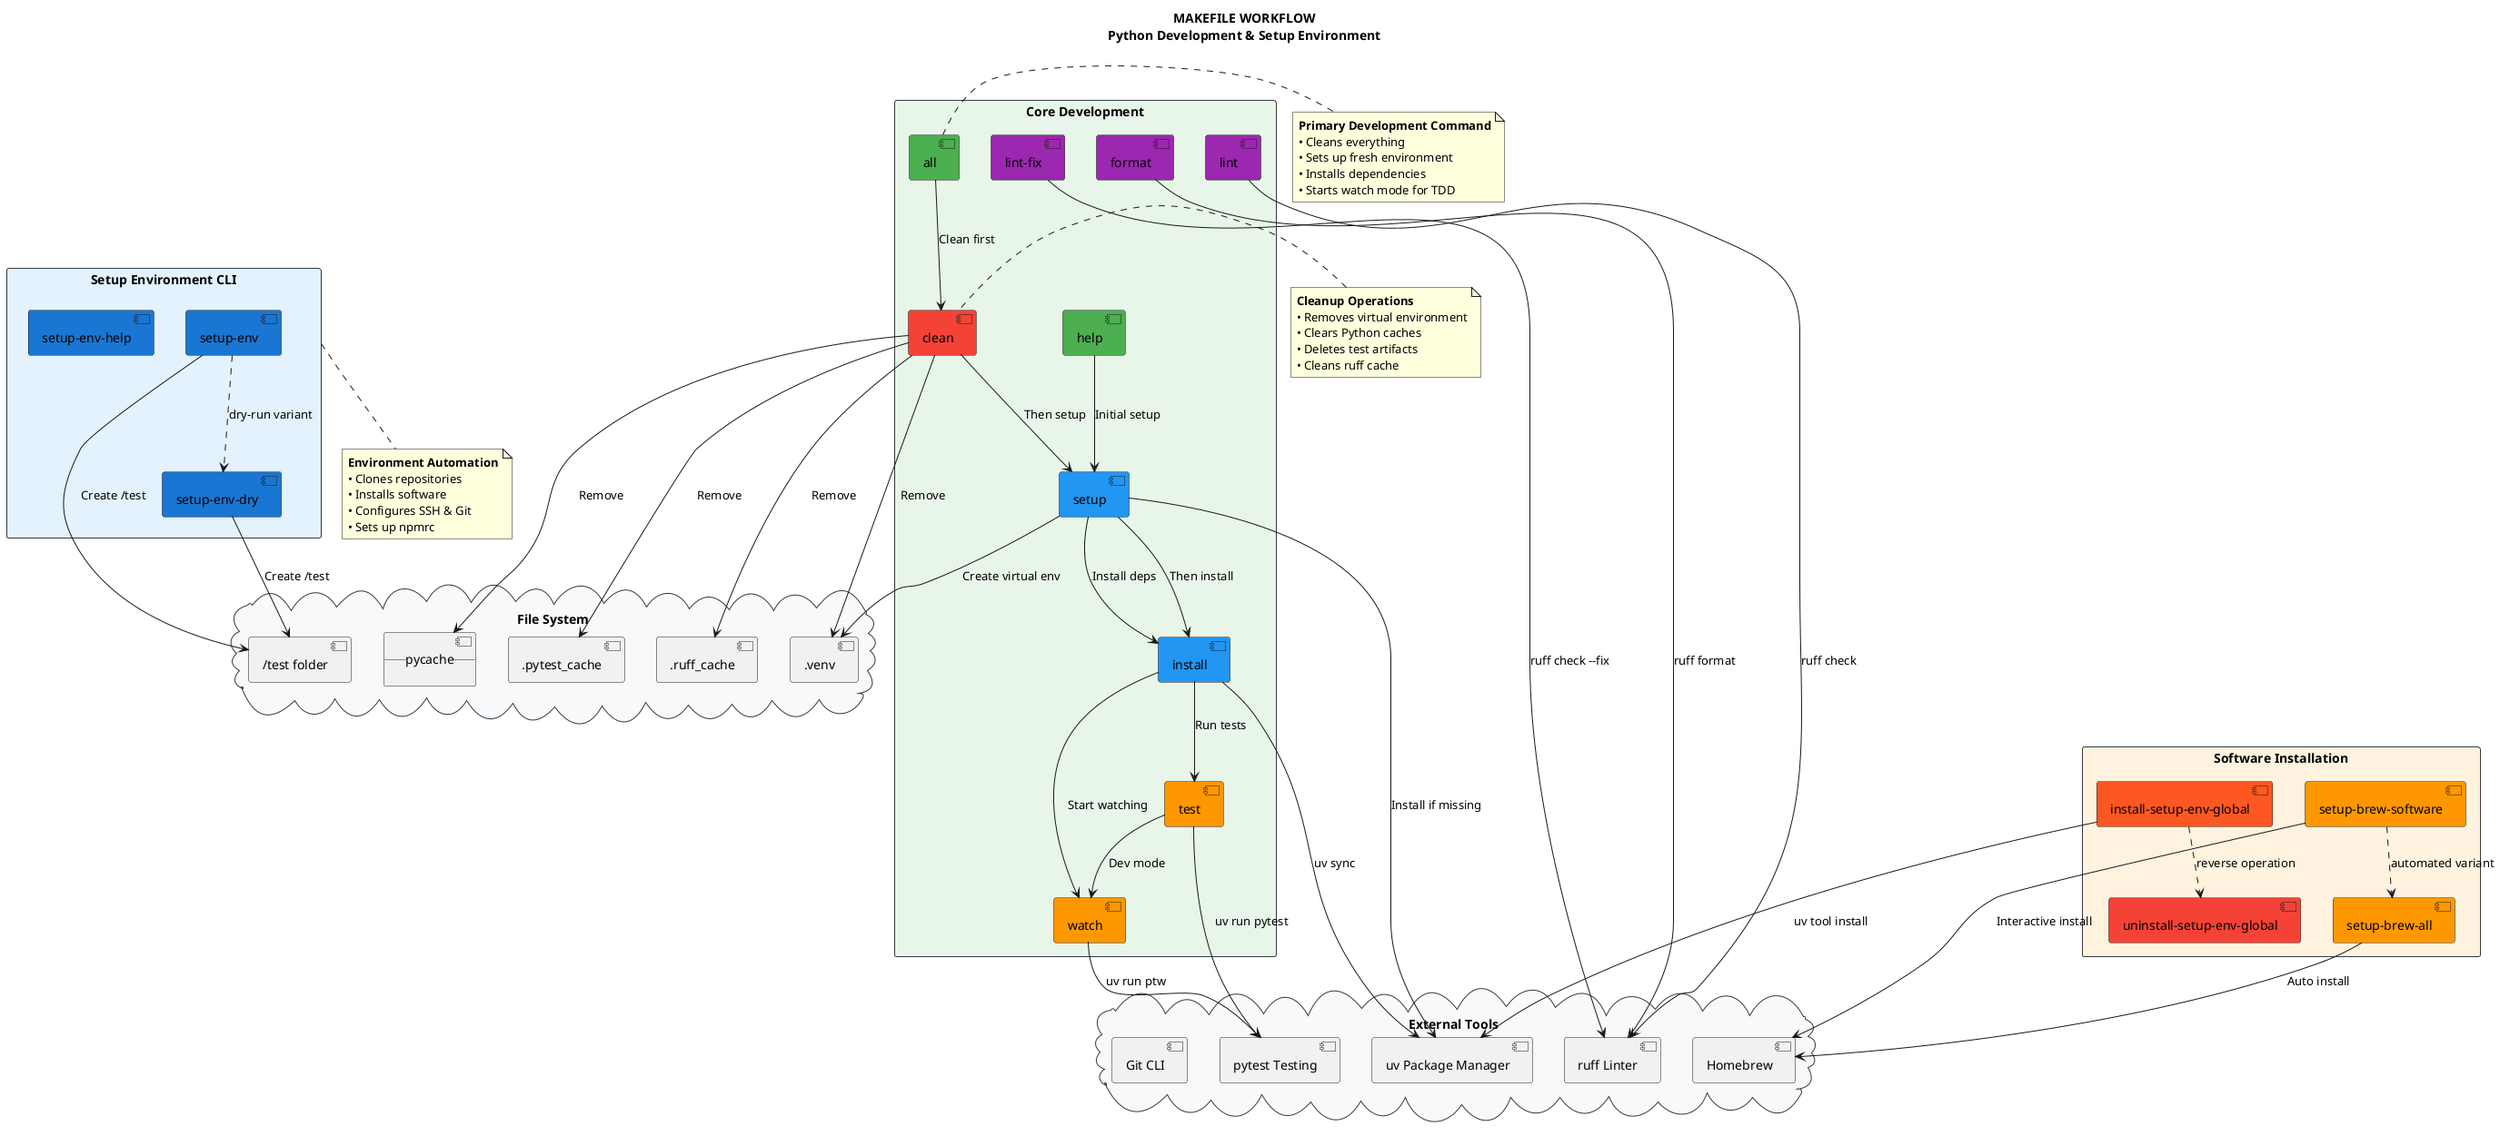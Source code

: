 @startuml makefile-workflow

title MAKEFILE WORKFLOW\nPython Development & Setup Environment

skinparam backgroundColor white
skinparam packageStyle rectangle

' Define colour scheme
skinparam package {
    BackgroundColor #f8f9fa
    BorderColor #343a40
}

skinparam activity {
    BackgroundColor #e3f2fd
    BorderColor #1976d2
    FontColor #1976d2
}

' Development Workflow Commands
package "Core Development" #e8f5e9 {
    [help] as help #4caf50
    [setup] as setup #2196f3
    [install] as install #2196f3
    [test] as test #ff9800
    [watch] as watch #ff9800
    [lint] as lint #9c27b0
    [lint-fix] as lintfix #9c27b0
    [format] as format #9c27b0
    [clean] as clean #f44336
    [all] as all #4caf50
}

' Setup Environment CLI Commands  
package "Setup Environment CLI" #e3f2fd {
    [setup-env] as setupenv #1976d2
    [setup-env-dry] as setupenvdry #1976d2
    [setup-env-help] as setupenvhelp #1976d2
}

' Software Installation Commands
package "Software Installation" #fff3e0 {
    [setup-brew-software] as brewsoft #ff9800
    [setup-brew-all] as brewall #ff9800
    [install-setup-env-global] as installglobal #ff5722
    [uninstall-setup-env-global] as uninstallglobal #f44336
}

' External Dependencies
cloud "External Tools" {
    [uv Package Manager] as uv
    [pytest Testing] as pytest
    [ruff Linter] as ruff
    [Homebrew] as homebrew
    [Git CLI] as git
}

cloud "File System" {
    [.venv] as venv
    [__pycache__] as pycache
    [.pytest_cache] as pytestcache
    [.ruff_cache] as ruffcache
    [~/test folder] as testfolder
}

' Core Development Workflow
help --> setup : "Initial setup"
setup --> install : "Install deps"
install --> test : "Run tests"
test --> watch : "Dev mode"

all --> clean : "Clean first"
clean --> setup : "Then setup"
setup --> install : "Then install"
install --> watch : "Start watching"

' Dependencies for setup
setup --> uv : "Install if missing"
setup --> venv : "Create virtual env"

' Dependencies for install
install --> uv : "uv sync"

' Dependencies for testing
test --> pytest : "uv run pytest"
watch --> pytest : "uv run ptw"

' Dependencies for linting
lint --> ruff : "ruff check"
lintfix --> ruff : "ruff check --fix"
format --> ruff : "ruff format"

' Dependencies for cleaning
clean --> venv : "Remove"
clean --> pycache : "Remove"
clean --> pytestcache : "Remove"
clean --> ruffcache : "Remove"

' Setup Environment Dependencies
setupenv --> testfolder : "Create ~/test"
setupenvdry --> testfolder : "Create ~/test"

' Software Installation Dependencies
brewsoft --> homebrew : "Interactive install"
brewall --> homebrew : "Auto install"
installglobal --> uv : "uv tool install"

' Command Relationships
setupenv ..> setupenvdry : "dry-run variant"
brewsoft ..> brewall : "automated variant"
installglobal ..> uninstallglobal : "reverse operation"

' Workflow Notes
note right of all
    **Primary Development Command**
    • Cleans everything
    • Sets up fresh environment  
    • Installs dependencies
    • Starts watch mode for TDD
end note

note bottom of "Setup Environment CLI"
    **Environment Automation**
    • Clones repositories
    • Installs software
    • Configures SSH & Git
    • Sets up npmrc
end note

note left of clean
    **Cleanup Operations**
    • Removes virtual environment
    • Clears Python caches
    • Deletes test artifacts
    • Cleans ruff cache
end note

@enduml